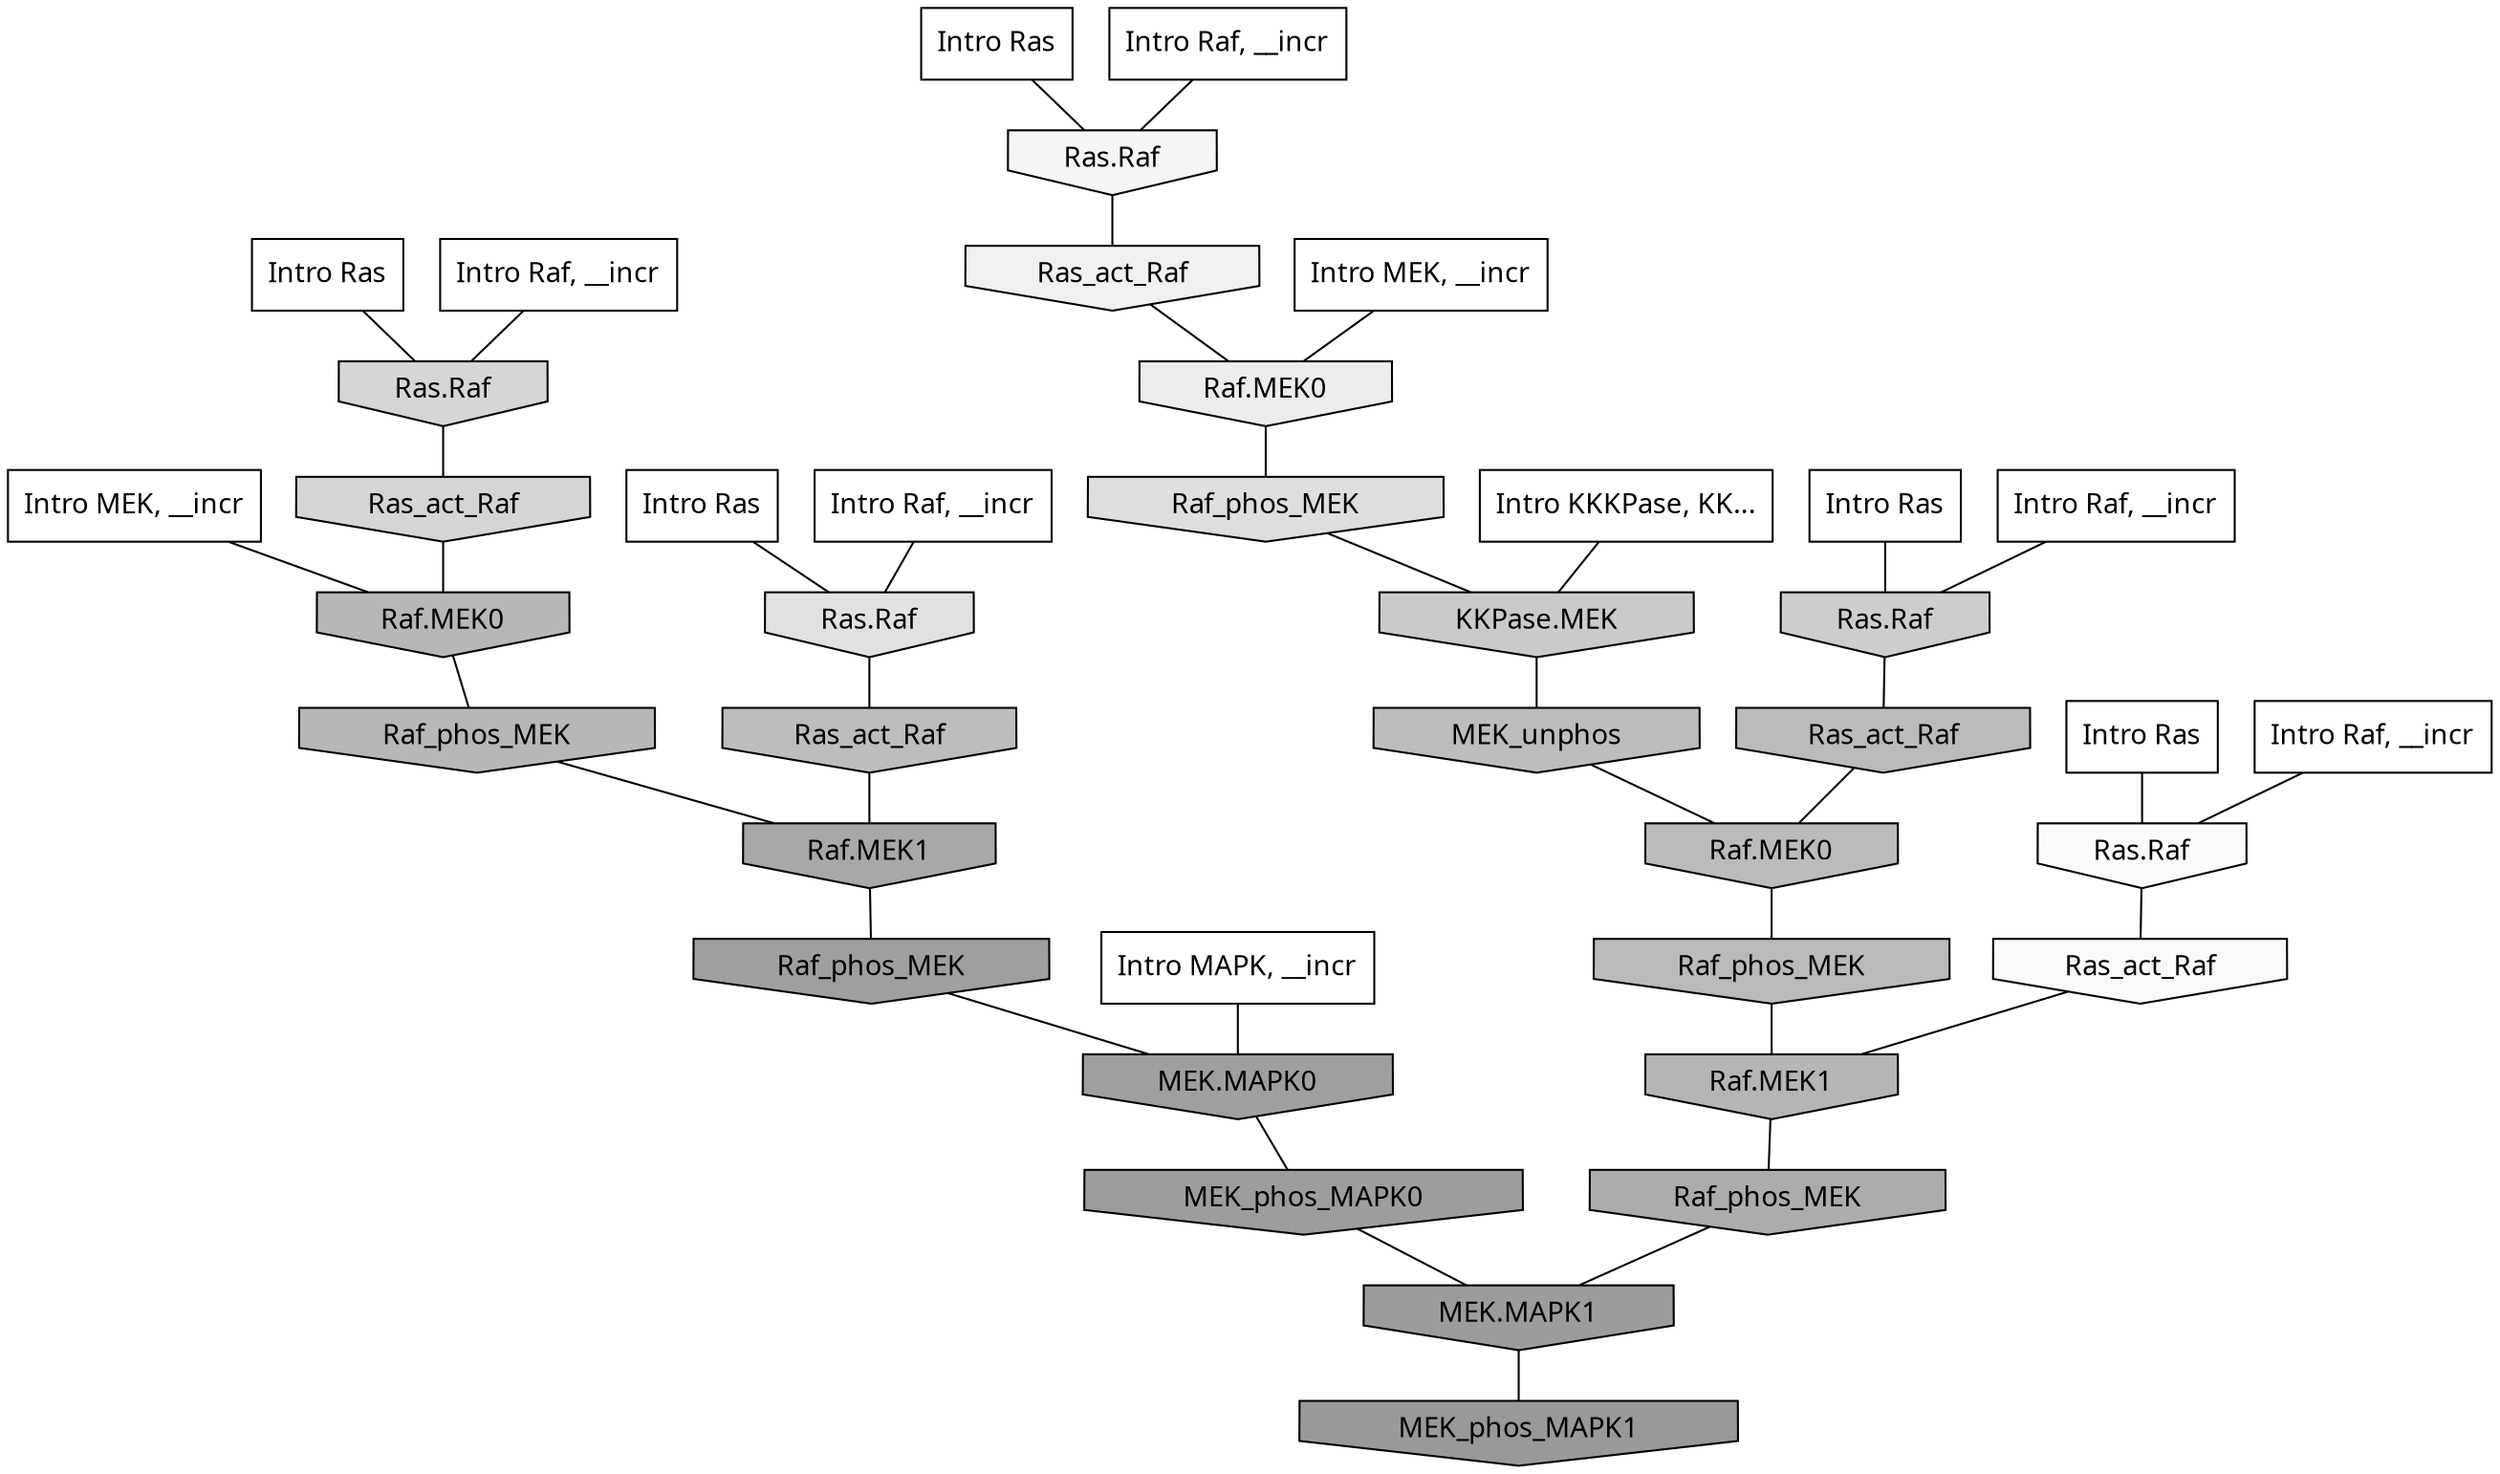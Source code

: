 digraph G{
  rankdir="TB";
  ranksep=0.30;
  node [fontname="CMU Serif"];
  edge [fontname="CMU Serif"];
  
  2 [label="Intro Ras", shape=rectangle, style=filled, fillcolor="0.000 0.000 1.000"]
  
  22 [label="Intro Ras", shape=rectangle, style=filled, fillcolor="0.000 0.000 1.000"]
  
  33 [label="Intro Ras", shape=rectangle, style=filled, fillcolor="0.000 0.000 1.000"]
  
  64 [label="Intro Ras", shape=rectangle, style=filled, fillcolor="0.000 0.000 1.000"]
  
  99 [label="Intro Ras", shape=rectangle, style=filled, fillcolor="0.000 0.000 1.000"]
  
  411 [label="Intro Raf, __incr", shape=rectangle, style=filled, fillcolor="0.000 0.000 1.000"]
  
  563 [label="Intro Raf, __incr", shape=rectangle, style=filled, fillcolor="0.000 0.000 1.000"]
  
  648 [label="Intro Raf, __incr", shape=rectangle, style=filled, fillcolor="0.000 0.000 1.000"]
  
  983 [label="Intro Raf, __incr", shape=rectangle, style=filled, fillcolor="0.000 0.000 1.000"]
  
  1089 [label="Intro Raf, __incr", shape=rectangle, style=filled, fillcolor="0.000 0.000 1.000"]
  
  1275 [label="Intro MEK, __incr", shape=rectangle, style=filled, fillcolor="0.000 0.000 1.000"]
  
  1760 [label="Intro MEK, __incr", shape=rectangle, style=filled, fillcolor="0.000 0.000 1.000"]
  
  2944 [label="Intro MAPK, __incr", shape=rectangle, style=filled, fillcolor="0.000 0.000 1.000"]
  
  3115 [label="Intro KKKPase, KK...", shape=rectangle, style=filled, fillcolor="0.000 0.000 1.000"]
  
  3426 [label="Ras.Raf", shape=invhouse, style=filled, fillcolor="0.000 0.000 0.979"]
  
  3447 [label="Ras_act_Raf", shape=invhouse, style=filled, fillcolor="0.000 0.000 0.976"]
  
  3562 [label="Ras.Raf", shape=invhouse, style=filled, fillcolor="0.000 0.000 0.959"]
  
  3738 [label="Ras_act_Raf", shape=invhouse, style=filled, fillcolor="0.000 0.000 0.941"]
  
  4013 [label="Raf.MEK0", shape=invhouse, style=filled, fillcolor="0.000 0.000 0.922"]
  
  4561 [label="Ras.Raf", shape=invhouse, style=filled, fillcolor="0.000 0.000 0.882"]
  
  4720 [label="Raf_phos_MEK", shape=invhouse, style=filled, fillcolor="0.000 0.000 0.871"]
  
  5289 [label="Ras.Raf", shape=invhouse, style=filled, fillcolor="0.000 0.000 0.836"]
  
  5312 [label="Ras_act_Raf", shape=invhouse, style=filled, fillcolor="0.000 0.000 0.835"]
  
  5881 [label="Ras.Raf", shape=invhouse, style=filled, fillcolor="0.000 0.000 0.802"]
  
  6056 [label="KKPase.MEK", shape=invhouse, style=filled, fillcolor="0.000 0.000 0.792"]
  
  7304 [label="Ras_act_Raf", shape=invhouse, style=filled, fillcolor="0.000 0.000 0.742"]
  
  7394 [label="MEK_unphos", shape=invhouse, style=filled, fillcolor="0.000 0.000 0.739"]
  
  7610 [label="Ras_act_Raf", shape=invhouse, style=filled, fillcolor="0.000 0.000 0.732"]
  
  7616 [label="Raf.MEK0", shape=invhouse, style=filled, fillcolor="0.000 0.000 0.732"]
  
  7750 [label="Raf_phos_MEK", shape=invhouse, style=filled, fillcolor="0.000 0.000 0.727"]
  
  8067 [label="Raf.MEK0", shape=invhouse, style=filled, fillcolor="0.000 0.000 0.716"]
  
  8079 [label="Raf_phos_MEK", shape=invhouse, style=filled, fillcolor="0.000 0.000 0.716"]
  
  8367 [label="Raf.MEK1", shape=invhouse, style=filled, fillcolor="0.000 0.000 0.708"]
  
  9560 [label="Raf_phos_MEK", shape=invhouse, style=filled, fillcolor="0.000 0.000 0.674"]
  
  10162 [label="Raf.MEK1", shape=invhouse, style=filled, fillcolor="0.000 0.000 0.660"]
  
  11977 [label="Raf_phos_MEK", shape=invhouse, style=filled, fillcolor="0.000 0.000 0.623"]
  
  11981 [label="MEK.MAPK0", shape=invhouse, style=filled, fillcolor="0.000 0.000 0.623"]
  
  12392 [label="MEK_phos_MAPK0", shape=invhouse, style=filled, fillcolor="0.000 0.000 0.616"]
  
  12766 [label="MEK.MAPK1", shape=invhouse, style=filled, fillcolor="0.000 0.000 0.610"]
  
  13328 [label="MEK_phos_MAPK1", shape=invhouse, style=filled, fillcolor="0.000 0.000 0.600"]
  
  
  12766 -> 13328 [dir=none, color="0.000 0.000 0.000"] 
  12392 -> 12766 [dir=none, color="0.000 0.000 0.000"] 
  11981 -> 12392 [dir=none, color="0.000 0.000 0.000"] 
  11977 -> 11981 [dir=none, color="0.000 0.000 0.000"] 
  10162 -> 11977 [dir=none, color="0.000 0.000 0.000"] 
  9560 -> 12766 [dir=none, color="0.000 0.000 0.000"] 
  8367 -> 9560 [dir=none, color="0.000 0.000 0.000"] 
  8079 -> 10162 [dir=none, color="0.000 0.000 0.000"] 
  8067 -> 8079 [dir=none, color="0.000 0.000 0.000"] 
  7750 -> 8367 [dir=none, color="0.000 0.000 0.000"] 
  7616 -> 7750 [dir=none, color="0.000 0.000 0.000"] 
  7610 -> 7616 [dir=none, color="0.000 0.000 0.000"] 
  7394 -> 7616 [dir=none, color="0.000 0.000 0.000"] 
  7304 -> 10162 [dir=none, color="0.000 0.000 0.000"] 
  6056 -> 7394 [dir=none, color="0.000 0.000 0.000"] 
  5881 -> 7610 [dir=none, color="0.000 0.000 0.000"] 
  5312 -> 8067 [dir=none, color="0.000 0.000 0.000"] 
  5289 -> 5312 [dir=none, color="0.000 0.000 0.000"] 
  4720 -> 6056 [dir=none, color="0.000 0.000 0.000"] 
  4561 -> 7304 [dir=none, color="0.000 0.000 0.000"] 
  4013 -> 4720 [dir=none, color="0.000 0.000 0.000"] 
  3738 -> 4013 [dir=none, color="0.000 0.000 0.000"] 
  3562 -> 3738 [dir=none, color="0.000 0.000 0.000"] 
  3447 -> 8367 [dir=none, color="0.000 0.000 0.000"] 
  3426 -> 3447 [dir=none, color="0.000 0.000 0.000"] 
  3115 -> 6056 [dir=none, color="0.000 0.000 0.000"] 
  2944 -> 11981 [dir=none, color="0.000 0.000 0.000"] 
  1760 -> 8067 [dir=none, color="0.000 0.000 0.000"] 
  1275 -> 4013 [dir=none, color="0.000 0.000 0.000"] 
  1089 -> 4561 [dir=none, color="0.000 0.000 0.000"] 
  983 -> 3426 [dir=none, color="0.000 0.000 0.000"] 
  648 -> 5289 [dir=none, color="0.000 0.000 0.000"] 
  563 -> 5881 [dir=none, color="0.000 0.000 0.000"] 
  411 -> 3562 [dir=none, color="0.000 0.000 0.000"] 
  99 -> 4561 [dir=none, color="0.000 0.000 0.000"] 
  64 -> 5881 [dir=none, color="0.000 0.000 0.000"] 
  33 -> 3426 [dir=none, color="0.000 0.000 0.000"] 
  22 -> 5289 [dir=none, color="0.000 0.000 0.000"] 
  2 -> 3562 [dir=none, color="0.000 0.000 0.000"] 
  
  }
